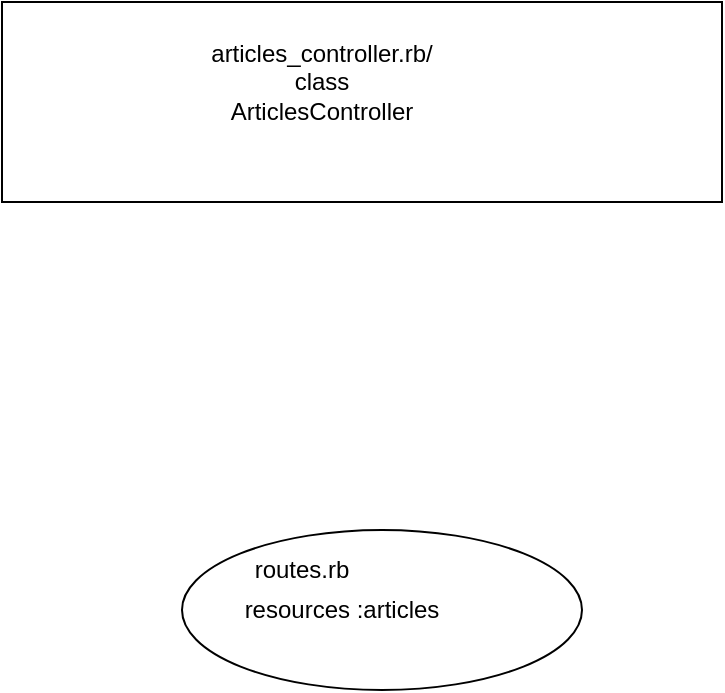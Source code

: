 <mxfile version="14.0.0" type="github">
  <diagram id="saIJt2a8fF6lUq5iMUIm" name="Page-1">
    <mxGraphModel dx="1536" dy="876" grid="1" gridSize="10" guides="1" tooltips="1" connect="1" arrows="1" fold="1" page="1" pageScale="1" pageWidth="1169" pageHeight="827" math="0" shadow="0">
      <root>
        <mxCell id="0" />
        <mxCell id="1" parent="0" />
        <mxCell id="09mGutInpLpsxk74C0XZ-6" value="" style="group" vertex="1" connectable="0" parent="1">
          <mxGeometry x="460" y="374" width="200" height="80" as="geometry" />
        </mxCell>
        <mxCell id="09mGutInpLpsxk74C0XZ-1" value="" style="ellipse;whiteSpace=wrap;html=1;" vertex="1" parent="09mGutInpLpsxk74C0XZ-6">
          <mxGeometry width="200" height="80" as="geometry" />
        </mxCell>
        <mxCell id="09mGutInpLpsxk74C0XZ-2" value="routes.rb" style="text;html=1;strokeColor=none;fillColor=none;align=center;verticalAlign=middle;whiteSpace=wrap;rounded=0;" vertex="1" parent="09mGutInpLpsxk74C0XZ-6">
          <mxGeometry x="40" y="10" width="40" height="20" as="geometry" />
        </mxCell>
        <mxCell id="09mGutInpLpsxk74C0XZ-4" value="resources :articles" style="text;html=1;strokeColor=none;fillColor=none;align=center;verticalAlign=middle;whiteSpace=wrap;rounded=0;" vertex="1" parent="09mGutInpLpsxk74C0XZ-6">
          <mxGeometry x="20" y="30" width="120" height="20" as="geometry" />
        </mxCell>
        <mxCell id="09mGutInpLpsxk74C0XZ-7" value="" style="rounded=0;whiteSpace=wrap;html=1;" vertex="1" parent="1">
          <mxGeometry x="370" y="110" width="360" height="100" as="geometry" />
        </mxCell>
        <mxCell id="09mGutInpLpsxk74C0XZ-9" value="articles_controller.rb/ class ArticlesController" style="text;html=1;strokeColor=none;fillColor=none;align=center;verticalAlign=middle;whiteSpace=wrap;rounded=0;" vertex="1" parent="1">
          <mxGeometry x="500" y="140" width="60" height="20" as="geometry" />
        </mxCell>
      </root>
    </mxGraphModel>
  </diagram>
</mxfile>
